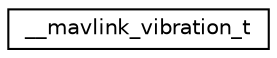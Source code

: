 digraph "Graphical Class Hierarchy"
{
 // INTERACTIVE_SVG=YES
  edge [fontname="Helvetica",fontsize="10",labelfontname="Helvetica",labelfontsize="10"];
  node [fontname="Helvetica",fontsize="10",shape=record];
  rankdir="LR";
  Node1 [label="__mavlink_vibration_t",height=0.2,width=0.4,color="black", fillcolor="white", style="filled",URL="$struct____mavlink__vibration__t.html"];
}
